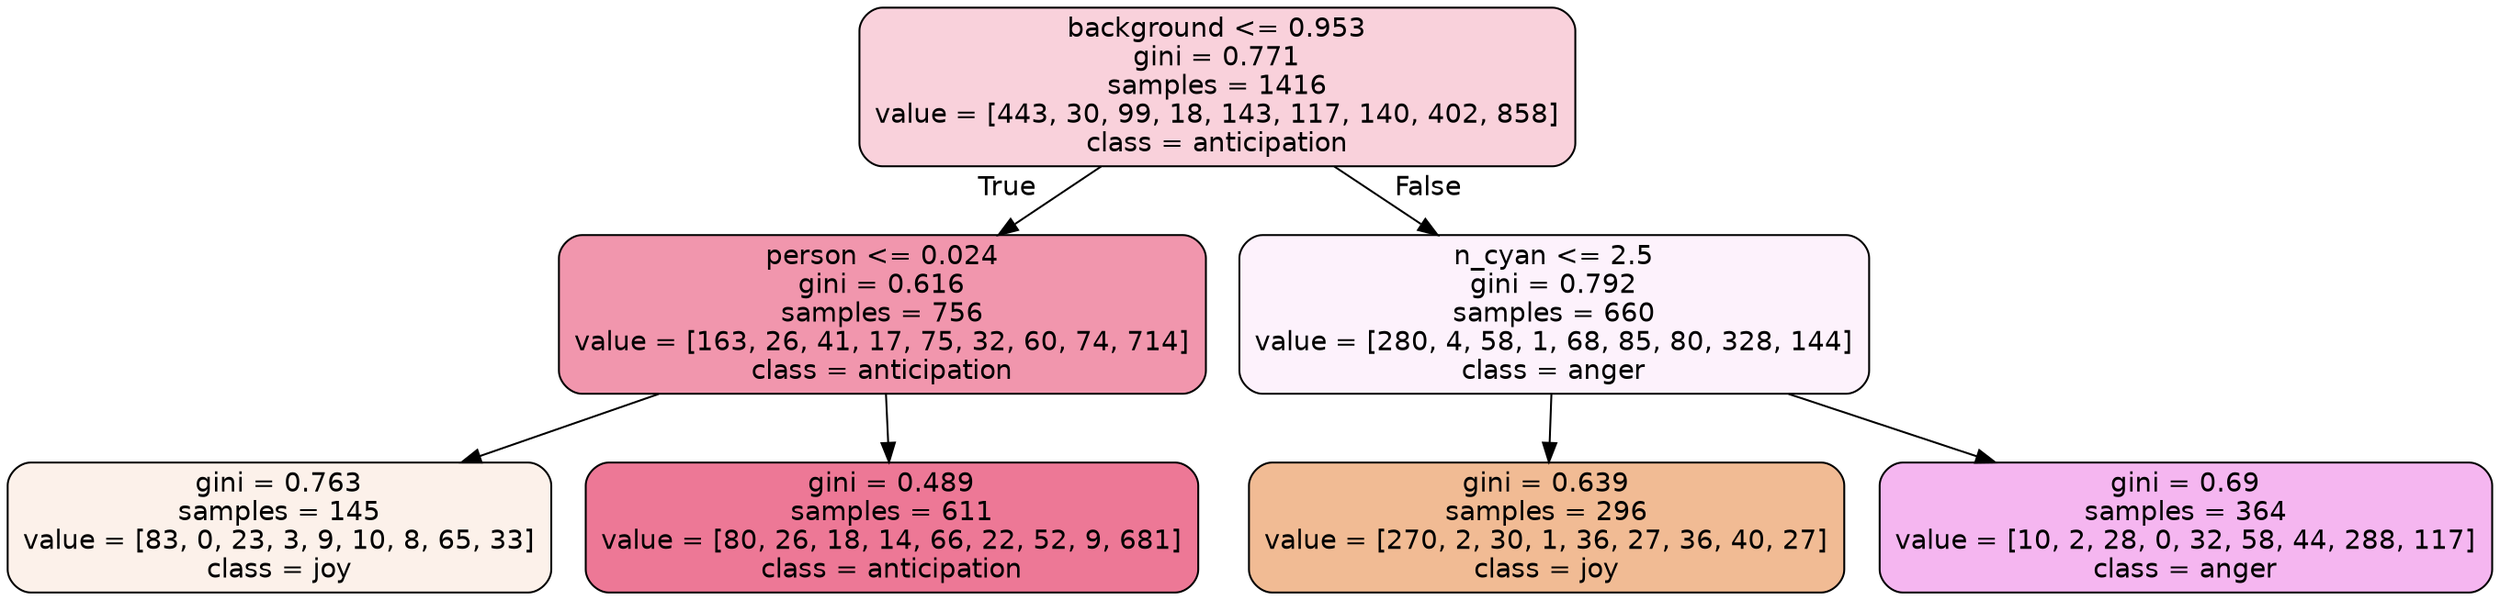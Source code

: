 digraph Tree {
node [shape=box, style="filled, rounded", color="black", fontname=helvetica] ;
edge [fontname=helvetica] ;
0 [label="background <= 0.953\ngini = 0.771\nsamples = 1416\nvalue = [443, 30, 99, 18, 143, 117, 140, 402, 858]\nclass = anticipation", fillcolor="#e539643b"] ;
1 [label="person <= 0.024\ngini = 0.616\nsamples = 756\nvalue = [163, 26, 41, 17, 75, 32, 60, 74, 714]\nclass = anticipation", fillcolor="#e5396487"] ;
0 -> 1 [labeldistance=2.5, labelangle=45, headlabel="True"] ;
2 [label="gini = 0.763\nsamples = 145\nvalue = [83, 0, 23, 3, 9, 10, 8, 65, 33]\nclass = joy", fillcolor="#e581391b"] ;
1 -> 2 ;
3 [label="gini = 0.489\nsamples = 611\nvalue = [80, 26, 18, 14, 66, 22, 52, 9, 681]\nclass = anticipation", fillcolor="#e53964ad"] ;
1 -> 3 ;
4 [label="n_cyan <= 2.5\ngini = 0.792\nsamples = 660\nvalue = [280, 4, 58, 1, 68, 85, 80, 328, 144]\nclass = anger", fillcolor="#e539d710"] ;
0 -> 4 [labeldistance=2.5, labelangle=-45, headlabel="False"] ;
5 [label="gini = 0.639\nsamples = 296\nvalue = [270, 2, 30, 1, 36, 27, 36, 40, 27]\nclass = joy", fillcolor="#e5813989"] ;
4 -> 5 ;
6 [label="gini = 0.69\nsamples = 364\nvalue = [10, 2, 28, 0, 32, 58, 44, 288, 117]\nclass = anger", fillcolor="#e539d75e"] ;
4 -> 6 ;
}